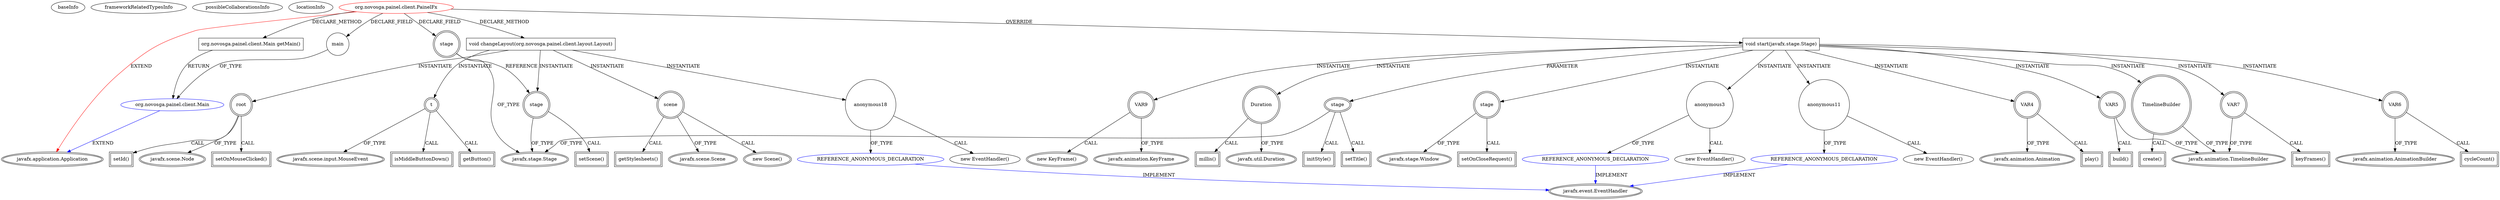 digraph {
baseInfo[graphId=3775,category="extension_graph",isAnonymous=false,possibleRelation=true]
frameworkRelatedTypesInfo[0="javafx.application.Application"]
possibleCollaborationsInfo[0="3775~CLIENT_METHOD_DECLARATION-INSTANTIATION-~javafx.application.Application ~javafx.event.EventHandler ~false~true",1="3775~CLIENT_METHOD_DECLARATION-RETURN_TYPE-FIELD_DECLARATION-~javafx.application.Application ~javafx.application.Application ~false~false",2="3775~OVERRIDING_METHOD_DECLARATION-INSTANTIATION-~javafx.application.Application ~javafx.event.EventHandler ~false~true"]
locationInfo[projectName="novosga-painel-fx",filePath="/novosga-painel-fx/painel-fx-master/src/org/novosga/painel/client/PainelFx.java",contextSignature="PainelFx",graphId="3775"]
0[label="org.novosga.painel.client.PainelFx",vertexType="ROOT_CLIENT_CLASS_DECLARATION",isFrameworkType=false,color=red]
1[label="javafx.application.Application",vertexType="FRAMEWORK_CLASS_TYPE",isFrameworkType=true,peripheries=2]
2[label="main",vertexType="FIELD_DECLARATION",isFrameworkType=false,shape=circle]
3[label="org.novosga.painel.client.Main",vertexType="REFERENCE_CLIENT_CLASS_DECLARATION",isFrameworkType=false,color=blue]
5[label="stage",vertexType="FIELD_DECLARATION",isFrameworkType=true,peripheries=2,shape=circle]
6[label="javafx.stage.Stage",vertexType="FRAMEWORK_CLASS_TYPE",isFrameworkType=true,peripheries=2]
7[label="void start(javafx.stage.Stage)",vertexType="OVERRIDING_METHOD_DECLARATION",isFrameworkType=false,shape=box]
8[label="stage",vertexType="PARAMETER_DECLARATION",isFrameworkType=true,peripheries=2]
11[label="initStyle()",vertexType="INSIDE_CALL",isFrameworkType=true,peripheries=2,shape=box]
13[label="setTitle()",vertexType="INSIDE_CALL",isFrameworkType=true,peripheries=2,shape=box]
14[label="stage",vertexType="VARIABLE_EXPRESION",isFrameworkType=true,peripheries=2,shape=circle]
16[label="javafx.stage.Window",vertexType="FRAMEWORK_CLASS_TYPE",isFrameworkType=true,peripheries=2]
15[label="setOnCloseRequest()",vertexType="INSIDE_CALL",isFrameworkType=true,peripheries=2,shape=box]
18[label="anonymous3",vertexType="VARIABLE_EXPRESION",isFrameworkType=false,shape=circle]
19[label="REFERENCE_ANONYMOUS_DECLARATION",vertexType="REFERENCE_ANONYMOUS_DECLARATION",isFrameworkType=false,color=blue]
20[label="javafx.event.EventHandler",vertexType="FRAMEWORK_INTERFACE_TYPE",isFrameworkType=true,peripheries=2]
17[label="new EventHandler()",vertexType="CONSTRUCTOR_CALL",isFrameworkType=false]
21[label="VAR4",vertexType="VARIABLE_EXPRESION",isFrameworkType=true,peripheries=2,shape=circle]
23[label="javafx.animation.Animation",vertexType="FRAMEWORK_CLASS_TYPE",isFrameworkType=true,peripheries=2]
22[label="play()",vertexType="INSIDE_CALL",isFrameworkType=true,peripheries=2,shape=box]
24[label="VAR5",vertexType="VARIABLE_EXPRESION",isFrameworkType=true,peripheries=2,shape=circle]
26[label="javafx.animation.TimelineBuilder",vertexType="FRAMEWORK_CLASS_TYPE",isFrameworkType=true,peripheries=2]
25[label="build()",vertexType="INSIDE_CALL",isFrameworkType=true,peripheries=2,shape=box]
27[label="VAR6",vertexType="VARIABLE_EXPRESION",isFrameworkType=true,peripheries=2,shape=circle]
29[label="javafx.animation.AnimationBuilder",vertexType="FRAMEWORK_CLASS_TYPE",isFrameworkType=true,peripheries=2]
28[label="cycleCount()",vertexType="INSIDE_CALL",isFrameworkType=true,peripheries=2,shape=box]
30[label="VAR7",vertexType="VARIABLE_EXPRESION",isFrameworkType=true,peripheries=2,shape=circle]
31[label="keyFrames()",vertexType="INSIDE_CALL",isFrameworkType=true,peripheries=2,shape=box]
33[label="TimelineBuilder",vertexType="VARIABLE_EXPRESION",isFrameworkType=true,peripheries=2,shape=circle]
34[label="create()",vertexType="INSIDE_CALL",isFrameworkType=true,peripheries=2,shape=box]
37[label="VAR9",vertexType="VARIABLE_EXPRESION",isFrameworkType=true,peripheries=2,shape=circle]
38[label="javafx.animation.KeyFrame",vertexType="FRAMEWORK_CLASS_TYPE",isFrameworkType=true,peripheries=2]
36[label="new KeyFrame()",vertexType="CONSTRUCTOR_CALL",isFrameworkType=true,peripheries=2]
39[label="Duration",vertexType="VARIABLE_EXPRESION",isFrameworkType=true,peripheries=2,shape=circle]
41[label="javafx.util.Duration",vertexType="FRAMEWORK_CLASS_TYPE",isFrameworkType=true,peripheries=2]
40[label="millis()",vertexType="INSIDE_CALL",isFrameworkType=true,peripheries=2,shape=box]
43[label="anonymous11",vertexType="VARIABLE_EXPRESION",isFrameworkType=false,shape=circle]
44[label="REFERENCE_ANONYMOUS_DECLARATION",vertexType="REFERENCE_ANONYMOUS_DECLARATION",isFrameworkType=false,color=blue]
42[label="new EventHandler()",vertexType="CONSTRUCTOR_CALL",isFrameworkType=false]
49[label="org.novosga.painel.client.Main getMain()",vertexType="CLIENT_METHOD_DECLARATION",isFrameworkType=false,shape=box]
70[label="void changeLayout(org.novosga.painel.client.layout.Layout)",vertexType="CLIENT_METHOD_DECLARATION",isFrameworkType=false,shape=box]
71[label="root",vertexType="VARIABLE_EXPRESION",isFrameworkType=true,peripheries=2,shape=circle]
73[label="javafx.scene.Node",vertexType="FRAMEWORK_CLASS_TYPE",isFrameworkType=true,peripheries=2]
72[label="setOnMouseClicked()",vertexType="INSIDE_CALL",isFrameworkType=true,peripheries=2,shape=box]
75[label="anonymous18",vertexType="VARIABLE_EXPRESION",isFrameworkType=false,shape=circle]
76[label="REFERENCE_ANONYMOUS_DECLARATION",vertexType="REFERENCE_ANONYMOUS_DECLARATION",isFrameworkType=false,color=blue]
74[label="new EventHandler()",vertexType="CONSTRUCTOR_CALL",isFrameworkType=false]
78[label="t",vertexType="VARIABLE_EXPRESION",isFrameworkType=true,peripheries=2,shape=circle]
80[label="javafx.scene.input.MouseEvent",vertexType="FRAMEWORK_CLASS_TYPE",isFrameworkType=true,peripheries=2]
79[label="isMiddleButtonDown()",vertexType="INSIDE_CALL",isFrameworkType=true,peripheries=2,shape=box]
82[label="getButton()",vertexType="INSIDE_CALL",isFrameworkType=true,peripheries=2,shape=box]
84[label="setId()",vertexType="INSIDE_CALL",isFrameworkType=true,peripheries=2,shape=box]
86[label="scene",vertexType="VARIABLE_EXPRESION",isFrameworkType=true,peripheries=2,shape=circle]
87[label="javafx.scene.Scene",vertexType="FRAMEWORK_CLASS_TYPE",isFrameworkType=true,peripheries=2]
85[label="new Scene()",vertexType="CONSTRUCTOR_CALL",isFrameworkType=true,peripheries=2]
89[label="getStylesheets()",vertexType="INSIDE_CALL",isFrameworkType=true,peripheries=2,shape=box]
90[label="stage",vertexType="VARIABLE_EXPRESION",isFrameworkType=true,peripheries=2,shape=circle]
91[label="setScene()",vertexType="INSIDE_CALL",isFrameworkType=true,peripheries=2,shape=box]
0->1[label="EXTEND",color=red]
0->2[label="DECLARE_FIELD"]
3->1[label="EXTEND",color=blue]
2->3[label="OF_TYPE"]
0->5[label="DECLARE_FIELD"]
5->6[label="OF_TYPE"]
0->7[label="OVERRIDE"]
8->6[label="OF_TYPE"]
7->8[label="PARAMETER"]
8->11[label="CALL"]
8->13[label="CALL"]
7->14[label="INSTANTIATE"]
14->16[label="OF_TYPE"]
14->15[label="CALL"]
7->18[label="INSTANTIATE"]
19->20[label="IMPLEMENT",color=blue]
18->19[label="OF_TYPE"]
18->17[label="CALL"]
7->21[label="INSTANTIATE"]
21->23[label="OF_TYPE"]
21->22[label="CALL"]
7->24[label="INSTANTIATE"]
24->26[label="OF_TYPE"]
24->25[label="CALL"]
7->27[label="INSTANTIATE"]
27->29[label="OF_TYPE"]
27->28[label="CALL"]
7->30[label="INSTANTIATE"]
30->26[label="OF_TYPE"]
30->31[label="CALL"]
7->33[label="INSTANTIATE"]
33->26[label="OF_TYPE"]
33->34[label="CALL"]
7->37[label="INSTANTIATE"]
37->38[label="OF_TYPE"]
37->36[label="CALL"]
7->39[label="INSTANTIATE"]
39->41[label="OF_TYPE"]
39->40[label="CALL"]
7->43[label="INSTANTIATE"]
44->20[label="IMPLEMENT",color=blue]
43->44[label="OF_TYPE"]
43->42[label="CALL"]
0->49[label="DECLARE_METHOD"]
49->3[label="RETURN"]
0->70[label="DECLARE_METHOD"]
70->71[label="INSTANTIATE"]
71->73[label="OF_TYPE"]
71->72[label="CALL"]
70->75[label="INSTANTIATE"]
76->20[label="IMPLEMENT",color=blue]
75->76[label="OF_TYPE"]
75->74[label="CALL"]
70->78[label="INSTANTIATE"]
78->80[label="OF_TYPE"]
78->79[label="CALL"]
78->82[label="CALL"]
71->84[label="CALL"]
70->86[label="INSTANTIATE"]
86->87[label="OF_TYPE"]
86->85[label="CALL"]
86->89[label="CALL"]
70->90[label="INSTANTIATE"]
5->90[label="REFERENCE"]
90->6[label="OF_TYPE"]
90->91[label="CALL"]
}
